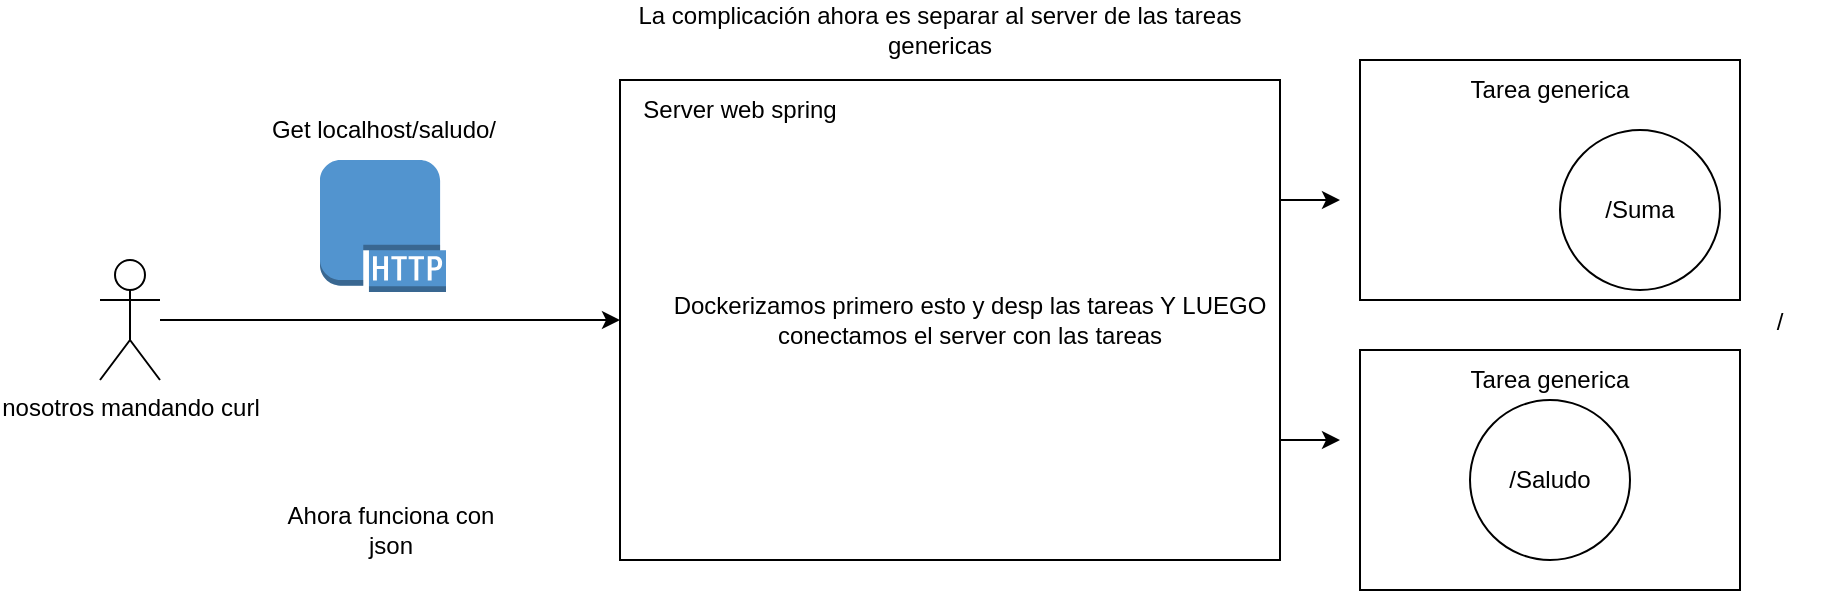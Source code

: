 <mxfile version="21.1.1" type="device">
  <diagram name="Página-1" id="vbS0wI50Kay_C1lFD2Ew">
    <mxGraphModel dx="1707" dy="406" grid="1" gridSize="10" guides="1" tooltips="1" connect="1" arrows="1" fold="1" page="1" pageScale="1" pageWidth="827" pageHeight="1169" math="0" shadow="0">
      <root>
        <mxCell id="0" />
        <mxCell id="1" parent="0" />
        <mxCell id="OoObL3rZycz_BdgjSXhC-17" value="" style="rounded=0;whiteSpace=wrap;html=1;" vertex="1" parent="1">
          <mxGeometry x="670" y="185" width="190" height="120" as="geometry" />
        </mxCell>
        <mxCell id="OoObL3rZycz_BdgjSXhC-22" style="edgeStyle=orthogonalEdgeStyle;rounded=0;orthogonalLoop=1;jettySize=auto;html=1;exitX=1;exitY=0.25;exitDx=0;exitDy=0;" edge="1" parent="1" source="OoObL3rZycz_BdgjSXhC-2">
          <mxGeometry relative="1" as="geometry">
            <mxPoint x="660" y="110" as="targetPoint" />
          </mxGeometry>
        </mxCell>
        <mxCell id="OoObL3rZycz_BdgjSXhC-23" style="edgeStyle=orthogonalEdgeStyle;rounded=0;orthogonalLoop=1;jettySize=auto;html=1;exitX=1;exitY=0.75;exitDx=0;exitDy=0;" edge="1" parent="1" source="OoObL3rZycz_BdgjSXhC-2">
          <mxGeometry relative="1" as="geometry">
            <mxPoint x="660" y="230" as="targetPoint" />
          </mxGeometry>
        </mxCell>
        <mxCell id="OoObL3rZycz_BdgjSXhC-2" value="" style="rounded=0;whiteSpace=wrap;html=1;" vertex="1" parent="1">
          <mxGeometry x="300" y="50" width="330" height="240" as="geometry" />
        </mxCell>
        <mxCell id="OoObL3rZycz_BdgjSXhC-16" value="" style="rounded=0;whiteSpace=wrap;html=1;" vertex="1" parent="1">
          <mxGeometry x="670" y="40" width="190" height="120" as="geometry" />
        </mxCell>
        <mxCell id="OoObL3rZycz_BdgjSXhC-3" style="edgeStyle=orthogonalEdgeStyle;rounded=0;orthogonalLoop=1;jettySize=auto;html=1;" edge="1" parent="1" source="OoObL3rZycz_BdgjSXhC-1" target="OoObL3rZycz_BdgjSXhC-2">
          <mxGeometry relative="1" as="geometry" />
        </mxCell>
        <mxCell id="OoObL3rZycz_BdgjSXhC-1" value="&lt;div&gt;nosotros mandando curl&lt;br&gt;&lt;/div&gt;" style="shape=umlActor;verticalLabelPosition=bottom;verticalAlign=top;html=1;outlineConnect=0;" vertex="1" parent="1">
          <mxGeometry x="40" y="140" width="30" height="60" as="geometry" />
        </mxCell>
        <mxCell id="OoObL3rZycz_BdgjSXhC-4" value="" style="outlineConnect=0;dashed=0;verticalLabelPosition=bottom;verticalAlign=top;align=center;html=1;shape=mxgraph.aws3.http_protocol;fillColor=#5294CF;gradientColor=none;" vertex="1" parent="1">
          <mxGeometry x="150" y="90" width="63" height="66" as="geometry" />
        </mxCell>
        <mxCell id="OoObL3rZycz_BdgjSXhC-5" value="Get localhost/saludo/" style="text;html=1;strokeColor=none;fillColor=none;align=center;verticalAlign=middle;whiteSpace=wrap;rounded=0;" vertex="1" parent="1">
          <mxGeometry x="121.5" y="60" width="120" height="30" as="geometry" />
        </mxCell>
        <mxCell id="OoObL3rZycz_BdgjSXhC-6" value="Server web spring" style="text;html=1;strokeColor=none;fillColor=none;align=center;verticalAlign=middle;whiteSpace=wrap;rounded=0;" vertex="1" parent="1">
          <mxGeometry x="300" y="50" width="120" height="30" as="geometry" />
        </mxCell>
        <mxCell id="OoObL3rZycz_BdgjSXhC-11" value="/Saludo" style="ellipse;whiteSpace=wrap;html=1;aspect=fixed;" vertex="1" parent="1">
          <mxGeometry x="725" y="210" width="80" height="80" as="geometry" />
        </mxCell>
        <mxCell id="OoObL3rZycz_BdgjSXhC-12" value="Tarea generica" style="text;html=1;strokeColor=none;fillColor=none;align=center;verticalAlign=middle;whiteSpace=wrap;rounded=0;" vertex="1" parent="1">
          <mxGeometry x="710" y="40" width="110" height="30" as="geometry" />
        </mxCell>
        <mxCell id="OoObL3rZycz_BdgjSXhC-13" value="&lt;div&gt;Dockerizamos primero esto y desp las tareas Y LUEGO&lt;/div&gt;&lt;div&gt;conectamos el server con las tareas&lt;br&gt;&lt;/div&gt;" style="text;html=1;strokeColor=none;fillColor=none;align=center;verticalAlign=middle;whiteSpace=wrap;rounded=0;" vertex="1" parent="1">
          <mxGeometry x="300" y="155" width="350" height="30" as="geometry" />
        </mxCell>
        <mxCell id="OoObL3rZycz_BdgjSXhC-14" value="/" style="text;html=1;strokeColor=none;fillColor=none;align=center;verticalAlign=middle;whiteSpace=wrap;rounded=0;" vertex="1" parent="1">
          <mxGeometry x="850" y="156" width="60" height="30" as="geometry" />
        </mxCell>
        <mxCell id="OoObL3rZycz_BdgjSXhC-15" value="/Suma" style="ellipse;whiteSpace=wrap;html=1;aspect=fixed;" vertex="1" parent="1">
          <mxGeometry x="770" y="75" width="80" height="80" as="geometry" />
        </mxCell>
        <mxCell id="OoObL3rZycz_BdgjSXhC-18" value="Tarea generica" style="text;html=1;strokeColor=none;fillColor=none;align=center;verticalAlign=middle;whiteSpace=wrap;rounded=0;" vertex="1" parent="1">
          <mxGeometry x="710" y="185" width="110" height="30" as="geometry" />
        </mxCell>
        <mxCell id="OoObL3rZycz_BdgjSXhC-24" value="" style="shape=image;html=1;verticalAlign=top;verticalLabelPosition=bottom;labelBackgroundColor=#ffffff;imageAspect=0;aspect=fixed;image=https://cdn1.iconfinder.com/data/icons/bootstrap-vol-3/16/filetype-json-128.png" vertex="1" parent="1">
          <mxGeometry x="150" y="185" width="70" height="70" as="geometry" />
        </mxCell>
        <mxCell id="OoObL3rZycz_BdgjSXhC-25" value="Ahora funciona con json" style="text;html=1;strokeColor=none;fillColor=none;align=center;verticalAlign=middle;whiteSpace=wrap;rounded=0;" vertex="1" parent="1">
          <mxGeometry x="127.5" y="260" width="115" height="30" as="geometry" />
        </mxCell>
        <mxCell id="OoObL3rZycz_BdgjSXhC-26" value="La complicación ahora es separar al server de las tareas genericas" style="text;html=1;strokeColor=none;fillColor=none;align=center;verticalAlign=middle;whiteSpace=wrap;rounded=0;" vertex="1" parent="1">
          <mxGeometry x="300" y="10" width="320" height="30" as="geometry" />
        </mxCell>
      </root>
    </mxGraphModel>
  </diagram>
</mxfile>
